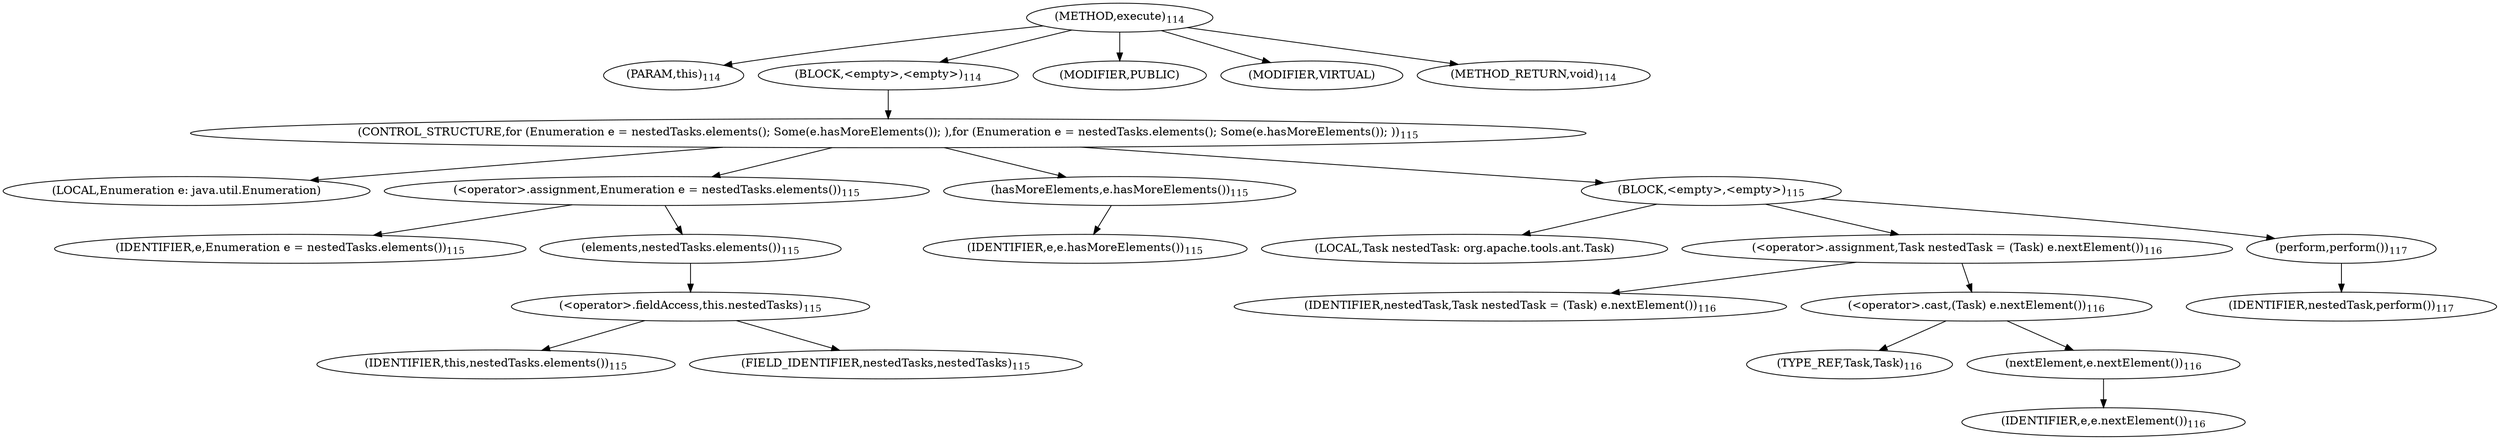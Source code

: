digraph "execute" {  
"43" [label = <(METHOD,execute)<SUB>114</SUB>> ]
"44" [label = <(PARAM,this)<SUB>114</SUB>> ]
"45" [label = <(BLOCK,&lt;empty&gt;,&lt;empty&gt;)<SUB>114</SUB>> ]
"46" [label = <(CONTROL_STRUCTURE,for (Enumeration e = nestedTasks.elements(); Some(e.hasMoreElements()); ),for (Enumeration e = nestedTasks.elements(); Some(e.hasMoreElements()); ))<SUB>115</SUB>> ]
"47" [label = <(LOCAL,Enumeration e: java.util.Enumeration)> ]
"48" [label = <(&lt;operator&gt;.assignment,Enumeration e = nestedTasks.elements())<SUB>115</SUB>> ]
"49" [label = <(IDENTIFIER,e,Enumeration e = nestedTasks.elements())<SUB>115</SUB>> ]
"50" [label = <(elements,nestedTasks.elements())<SUB>115</SUB>> ]
"51" [label = <(&lt;operator&gt;.fieldAccess,this.nestedTasks)<SUB>115</SUB>> ]
"52" [label = <(IDENTIFIER,this,nestedTasks.elements())<SUB>115</SUB>> ]
"53" [label = <(FIELD_IDENTIFIER,nestedTasks,nestedTasks)<SUB>115</SUB>> ]
"54" [label = <(hasMoreElements,e.hasMoreElements())<SUB>115</SUB>> ]
"55" [label = <(IDENTIFIER,e,e.hasMoreElements())<SUB>115</SUB>> ]
"56" [label = <(BLOCK,&lt;empty&gt;,&lt;empty&gt;)<SUB>115</SUB>> ]
"57" [label = <(LOCAL,Task nestedTask: org.apache.tools.ant.Task)> ]
"58" [label = <(&lt;operator&gt;.assignment,Task nestedTask = (Task) e.nextElement())<SUB>116</SUB>> ]
"59" [label = <(IDENTIFIER,nestedTask,Task nestedTask = (Task) e.nextElement())<SUB>116</SUB>> ]
"60" [label = <(&lt;operator&gt;.cast,(Task) e.nextElement())<SUB>116</SUB>> ]
"61" [label = <(TYPE_REF,Task,Task)<SUB>116</SUB>> ]
"62" [label = <(nextElement,e.nextElement())<SUB>116</SUB>> ]
"63" [label = <(IDENTIFIER,e,e.nextElement())<SUB>116</SUB>> ]
"64" [label = <(perform,perform())<SUB>117</SUB>> ]
"65" [label = <(IDENTIFIER,nestedTask,perform())<SUB>117</SUB>> ]
"66" [label = <(MODIFIER,PUBLIC)> ]
"67" [label = <(MODIFIER,VIRTUAL)> ]
"68" [label = <(METHOD_RETURN,void)<SUB>114</SUB>> ]
  "43" -> "44" 
  "43" -> "45" 
  "43" -> "66" 
  "43" -> "67" 
  "43" -> "68" 
  "45" -> "46" 
  "46" -> "47" 
  "46" -> "48" 
  "46" -> "54" 
  "46" -> "56" 
  "48" -> "49" 
  "48" -> "50" 
  "50" -> "51" 
  "51" -> "52" 
  "51" -> "53" 
  "54" -> "55" 
  "56" -> "57" 
  "56" -> "58" 
  "56" -> "64" 
  "58" -> "59" 
  "58" -> "60" 
  "60" -> "61" 
  "60" -> "62" 
  "62" -> "63" 
  "64" -> "65" 
}
